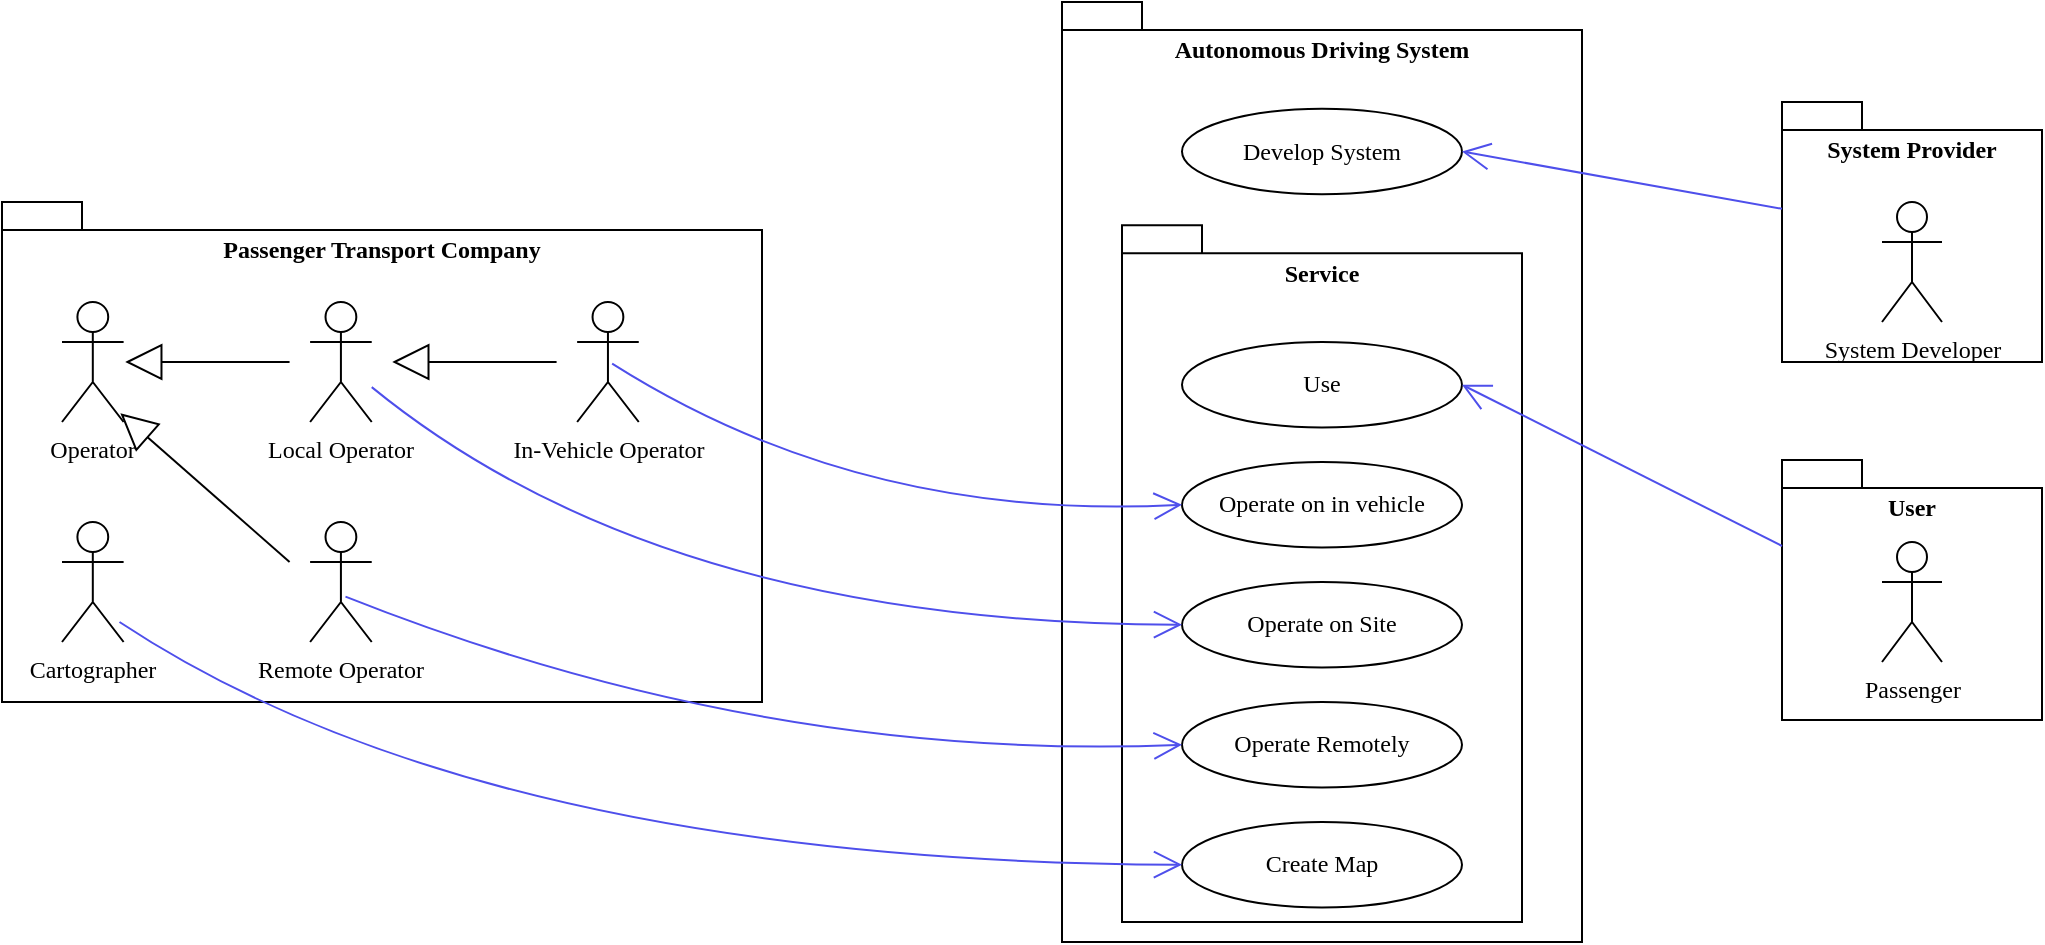 <mxfile version="21.7.5" type="device">
  <diagram name="Page-1" id="-qGXAAHHfGqfqmIuqz8w">
    <mxGraphModel dx="1418" dy="828" grid="1" gridSize="10" guides="1" tooltips="1" connect="1" arrows="1" fold="1" page="1" pageScale="1" pageWidth="1169" pageHeight="827" math="0" shadow="0">
      <root>
        <mxCell id="0" />
        <mxCell id="1" parent="0" />
        <mxCell id="P0EZKFmjbz1lWv6ZqjaT-15" value="" style="group;fontFamily=Prompt;" parent="1" vertex="1" connectable="0">
          <mxGeometry x="20" y="220" width="380" height="250" as="geometry" />
        </mxCell>
        <mxCell id="P0EZKFmjbz1lWv6ZqjaT-1" value="Passenger Transport Company" style="shape=folder;fontStyle=1;spacingTop=10;tabWidth=40;tabHeight=14;tabPosition=left;html=1;whiteSpace=wrap;verticalAlign=top;fontFamily=Prompt;" parent="P0EZKFmjbz1lWv6ZqjaT-15" vertex="1">
          <mxGeometry width="380" height="250" as="geometry" />
        </mxCell>
        <mxCell id="P0EZKFmjbz1lWv6ZqjaT-7" value="Operator" style="shape=umlActor;verticalLabelPosition=bottom;verticalAlign=top;html=1;fontFamily=Prompt;" parent="P0EZKFmjbz1lWv6ZqjaT-15" vertex="1">
          <mxGeometry x="30.001" y="50" width="30.811" height="60" as="geometry" />
        </mxCell>
        <mxCell id="P0EZKFmjbz1lWv6ZqjaT-8" value="Local Operator" style="shape=umlActor;verticalLabelPosition=bottom;verticalAlign=top;html=1;fontFamily=Prompt;" parent="P0EZKFmjbz1lWv6ZqjaT-15" vertex="1">
          <mxGeometry x="154.054" y="50" width="30.811" height="60" as="geometry" />
        </mxCell>
        <mxCell id="P0EZKFmjbz1lWv6ZqjaT-9" value="In-Vehicle Operator" style="shape=umlActor;verticalLabelPosition=bottom;verticalAlign=top;html=1;fontFamily=Prompt;" parent="P0EZKFmjbz1lWv6ZqjaT-15" vertex="1">
          <mxGeometry x="287.568" y="50" width="30.811" height="60" as="geometry" />
        </mxCell>
        <mxCell id="P0EZKFmjbz1lWv6ZqjaT-10" value="Cartographer" style="shape=umlActor;verticalLabelPosition=bottom;verticalAlign=top;html=1;fontFamily=Prompt;" parent="P0EZKFmjbz1lWv6ZqjaT-15" vertex="1">
          <mxGeometry x="30.001" y="160" width="30.811" height="60" as="geometry" />
        </mxCell>
        <mxCell id="P0EZKFmjbz1lWv6ZqjaT-11" value="Remote Operator" style="shape=umlActor;verticalLabelPosition=bottom;verticalAlign=top;html=1;fontFamily=Prompt;" parent="P0EZKFmjbz1lWv6ZqjaT-15" vertex="1">
          <mxGeometry x="154.054" y="160" width="30.811" height="60" as="geometry" />
        </mxCell>
        <mxCell id="P0EZKFmjbz1lWv6ZqjaT-12" value="" style="endArrow=block;endSize=16;endFill=0;html=1;rounded=0;fontFamily=Prompt;" parent="P0EZKFmjbz1lWv6ZqjaT-15" edge="1">
          <mxGeometry width="160" relative="1" as="geometry">
            <mxPoint x="143.784" y="80" as="sourcePoint" />
            <mxPoint x="61.622" y="80" as="targetPoint" />
          </mxGeometry>
        </mxCell>
        <mxCell id="P0EZKFmjbz1lWv6ZqjaT-13" value="" style="endArrow=block;endSize=16;endFill=0;html=1;rounded=0;fontFamily=Prompt;" parent="P0EZKFmjbz1lWv6ZqjaT-15" edge="1">
          <mxGeometry width="160" relative="1" as="geometry">
            <mxPoint x="277.297" y="80" as="sourcePoint" />
            <mxPoint x="195.135" y="80" as="targetPoint" />
          </mxGeometry>
        </mxCell>
        <mxCell id="P0EZKFmjbz1lWv6ZqjaT-14" value="" style="endArrow=block;endSize=16;endFill=0;html=1;rounded=0;entryX=0.947;entryY=0.927;entryDx=0;entryDy=0;entryPerimeter=0;fontFamily=Prompt;" parent="P0EZKFmjbz1lWv6ZqjaT-15" target="P0EZKFmjbz1lWv6ZqjaT-7" edge="1">
          <mxGeometry width="160" relative="1" as="geometry">
            <mxPoint x="143.784" y="180" as="sourcePoint" />
            <mxPoint x="71.892" y="140" as="targetPoint" />
          </mxGeometry>
        </mxCell>
        <mxCell id="P0EZKFmjbz1lWv6ZqjaT-28" value="" style="group;fontFamily=Prompt;" parent="1" vertex="1" connectable="0">
          <mxGeometry x="550" y="120" width="260" height="470" as="geometry" />
        </mxCell>
        <mxCell id="P0EZKFmjbz1lWv6ZqjaT-3" value="Autonomous Driving System" style="shape=folder;fontStyle=1;spacingTop=10;tabWidth=40;tabHeight=14;tabPosition=left;html=1;whiteSpace=wrap;verticalAlign=top;container=0;fontFamily=Prompt;" parent="P0EZKFmjbz1lWv6ZqjaT-28" vertex="1">
          <mxGeometry width="260" height="470" as="geometry" />
        </mxCell>
        <mxCell id="P0EZKFmjbz1lWv6ZqjaT-5" value="Service" style="shape=folder;fontStyle=1;spacingTop=10;tabWidth=40;tabHeight=14;tabPosition=left;html=1;whiteSpace=wrap;verticalAlign=top;container=0;fontFamily=Prompt;" parent="P0EZKFmjbz1lWv6ZqjaT-28" vertex="1">
          <mxGeometry x="30" y="111.59" width="200" height="348.41" as="geometry" />
        </mxCell>
        <mxCell id="P0EZKFmjbz1lWv6ZqjaT-18" value="Develop System" style="ellipse;whiteSpace=wrap;html=1;container=0;fontFamily=Prompt;" parent="P0EZKFmjbz1lWv6ZqjaT-28" vertex="1">
          <mxGeometry x="60" y="53.409" width="140" height="42.727" as="geometry" />
        </mxCell>
        <mxCell id="P0EZKFmjbz1lWv6ZqjaT-23" value="Use" style="ellipse;whiteSpace=wrap;html=1;container=0;fontFamily=Prompt;" parent="P0EZKFmjbz1lWv6ZqjaT-28" vertex="1">
          <mxGeometry x="60" y="170.001" width="140" height="42.727" as="geometry" />
        </mxCell>
        <mxCell id="P0EZKFmjbz1lWv6ZqjaT-24" value="Operate on in vehicle" style="ellipse;whiteSpace=wrap;html=1;container=0;fontFamily=Prompt;" parent="P0EZKFmjbz1lWv6ZqjaT-28" vertex="1">
          <mxGeometry x="60" y="230.002" width="140" height="42.727" as="geometry" />
        </mxCell>
        <mxCell id="P0EZKFmjbz1lWv6ZqjaT-25" value="Operate on Site" style="ellipse;whiteSpace=wrap;html=1;container=0;fontFamily=Prompt;" parent="P0EZKFmjbz1lWv6ZqjaT-28" vertex="1">
          <mxGeometry x="60" y="290" width="140" height="42.727" as="geometry" />
        </mxCell>
        <mxCell id="P0EZKFmjbz1lWv6ZqjaT-26" value="Operate Remotely" style="ellipse;whiteSpace=wrap;html=1;container=0;fontFamily=Prompt;" parent="P0EZKFmjbz1lWv6ZqjaT-28" vertex="1">
          <mxGeometry x="60" y="350" width="140" height="42.727" as="geometry" />
        </mxCell>
        <mxCell id="P0EZKFmjbz1lWv6ZqjaT-27" value="Create Map" style="ellipse;whiteSpace=wrap;html=1;container=0;fontFamily=Prompt;" parent="P0EZKFmjbz1lWv6ZqjaT-28" vertex="1">
          <mxGeometry x="60" y="410" width="140" height="42.727" as="geometry" />
        </mxCell>
        <mxCell id="P0EZKFmjbz1lWv6ZqjaT-29" value="" style="group;fontFamily=Prompt;" parent="1" vertex="1" connectable="0">
          <mxGeometry x="910" y="349" width="130" height="130" as="geometry" />
        </mxCell>
        <mxCell id="P0EZKFmjbz1lWv6ZqjaT-2" value="User" style="shape=folder;fontStyle=1;spacingTop=10;tabWidth=40;tabHeight=14;tabPosition=left;html=1;whiteSpace=wrap;verticalAlign=top;fontFamily=Prompt;" parent="P0EZKFmjbz1lWv6ZqjaT-29" vertex="1">
          <mxGeometry width="130" height="130" as="geometry" />
        </mxCell>
        <mxCell id="P0EZKFmjbz1lWv6ZqjaT-17" value="Passenger" style="shape=umlActor;verticalLabelPosition=bottom;verticalAlign=top;html=1;fontFamily=Prompt;" parent="P0EZKFmjbz1lWv6ZqjaT-29" vertex="1">
          <mxGeometry x="50" y="41" width="30" height="60" as="geometry" />
        </mxCell>
        <mxCell id="P0EZKFmjbz1lWv6ZqjaT-30" value="" style="group;fontFamily=Prompt;" parent="1" vertex="1" connectable="0">
          <mxGeometry x="910" y="170" width="130" height="130" as="geometry" />
        </mxCell>
        <mxCell id="P0EZKFmjbz1lWv6ZqjaT-4" value="System Provider" style="shape=folder;fontStyle=1;spacingTop=10;tabWidth=40;tabHeight=14;tabPosition=left;html=1;whiteSpace=wrap;verticalAlign=top;fontFamily=Prompt;" parent="P0EZKFmjbz1lWv6ZqjaT-30" vertex="1">
          <mxGeometry width="130" height="130" as="geometry" />
        </mxCell>
        <mxCell id="P0EZKFmjbz1lWv6ZqjaT-16" value="System Developer" style="shape=umlActor;verticalLabelPosition=bottom;verticalAlign=top;html=1;fontFamily=Prompt;" parent="P0EZKFmjbz1lWv6ZqjaT-30" vertex="1">
          <mxGeometry x="50" y="50" width="30" height="60" as="geometry" />
        </mxCell>
        <mxCell id="P0EZKFmjbz1lWv6ZqjaT-31" value="" style="endArrow=open;endFill=1;endSize=12;html=1;exitX=0.568;exitY=0.514;exitDx=0;exitDy=0;exitPerimeter=0;entryX=0;entryY=0.5;entryDx=0;entryDy=0;curved=1;strokeColor=#4E4FEB;fontFamily=Prompt;" parent="1" source="P0EZKFmjbz1lWv6ZqjaT-9" target="P0EZKFmjbz1lWv6ZqjaT-24" edge="1">
          <mxGeometry width="160" relative="1" as="geometry">
            <mxPoint x="320" y="540" as="sourcePoint" />
            <mxPoint x="480" y="540" as="targetPoint" />
            <Array as="points">
              <mxPoint x="450" y="380" />
            </Array>
          </mxGeometry>
        </mxCell>
        <mxCell id="P0EZKFmjbz1lWv6ZqjaT-32" value="" style="endArrow=open;endFill=1;endSize=12;html=1;exitX=0.574;exitY=0.622;exitDx=0;exitDy=0;exitPerimeter=0;entryX=0;entryY=0.5;entryDx=0;entryDy=0;curved=1;strokeColor=#4E4FEB;fontFamily=Prompt;" parent="1" source="P0EZKFmjbz1lWv6ZqjaT-11" target="P0EZKFmjbz1lWv6ZqjaT-26" edge="1">
          <mxGeometry width="160" relative="1" as="geometry">
            <mxPoint x="340" y="510" as="sourcePoint" />
            <mxPoint x="500" y="510" as="targetPoint" />
            <Array as="points">
              <mxPoint x="400" y="500" />
            </Array>
          </mxGeometry>
        </mxCell>
        <mxCell id="P0EZKFmjbz1lWv6ZqjaT-33" value="" style="endArrow=open;endFill=1;endSize=12;html=1;exitX=0.933;exitY=0.833;exitDx=0;exitDy=0;exitPerimeter=0;entryX=0;entryY=0.5;entryDx=0;entryDy=0;curved=1;strokeColor=#4E4FEB;fontFamily=Prompt;" parent="1" source="P0EZKFmjbz1lWv6ZqjaT-10" target="P0EZKFmjbz1lWv6ZqjaT-27" edge="1">
          <mxGeometry width="160" relative="1" as="geometry">
            <mxPoint x="210" y="550" as="sourcePoint" />
            <mxPoint x="370" y="550" as="targetPoint" />
            <Array as="points">
              <mxPoint x="260" y="550" />
            </Array>
          </mxGeometry>
        </mxCell>
        <mxCell id="P0EZKFmjbz1lWv6ZqjaT-34" value="" style="endArrow=open;endFill=1;endSize=12;html=1;entryX=0;entryY=0.5;entryDx=0;entryDy=0;curved=1;strokeColor=#4E4FEB;fontFamily=Prompt;" parent="1" source="P0EZKFmjbz1lWv6ZqjaT-8" target="P0EZKFmjbz1lWv6ZqjaT-25" edge="1">
          <mxGeometry width="160" relative="1" as="geometry">
            <mxPoint x="420" y="390" as="sourcePoint" />
            <mxPoint x="580" y="390" as="targetPoint" />
            <Array as="points">
              <mxPoint x="350" y="431" />
            </Array>
          </mxGeometry>
        </mxCell>
        <mxCell id="P0EZKFmjbz1lWv6ZqjaT-35" value="" style="endArrow=open;endFill=1;endSize=12;html=1;rounded=0;entryX=1;entryY=0.5;entryDx=0;entryDy=0;strokeColor=#4E4FEB;fontFamily=Prompt;" parent="1" source="P0EZKFmjbz1lWv6ZqjaT-4" target="P0EZKFmjbz1lWv6ZqjaT-18" edge="1">
          <mxGeometry width="160" relative="1" as="geometry">
            <mxPoint x="830" y="250" as="sourcePoint" />
            <mxPoint x="990" y="250" as="targetPoint" />
          </mxGeometry>
        </mxCell>
        <mxCell id="P0EZKFmjbz1lWv6ZqjaT-36" value="" style="endArrow=open;endFill=1;endSize=12;html=1;rounded=0;entryX=1;entryY=0.5;entryDx=0;entryDy=0;exitX=0;exitY=0;exitDx=0;exitDy=43;exitPerimeter=0;strokeColor=#4E4FEB;fontFamily=Prompt;" parent="1" source="P0EZKFmjbz1lWv6ZqjaT-2" target="P0EZKFmjbz1lWv6ZqjaT-23" edge="1">
          <mxGeometry width="160" relative="1" as="geometry">
            <mxPoint x="920" y="540" as="sourcePoint" />
            <mxPoint x="1080" y="540" as="targetPoint" />
          </mxGeometry>
        </mxCell>
      </root>
    </mxGraphModel>
  </diagram>
</mxfile>

